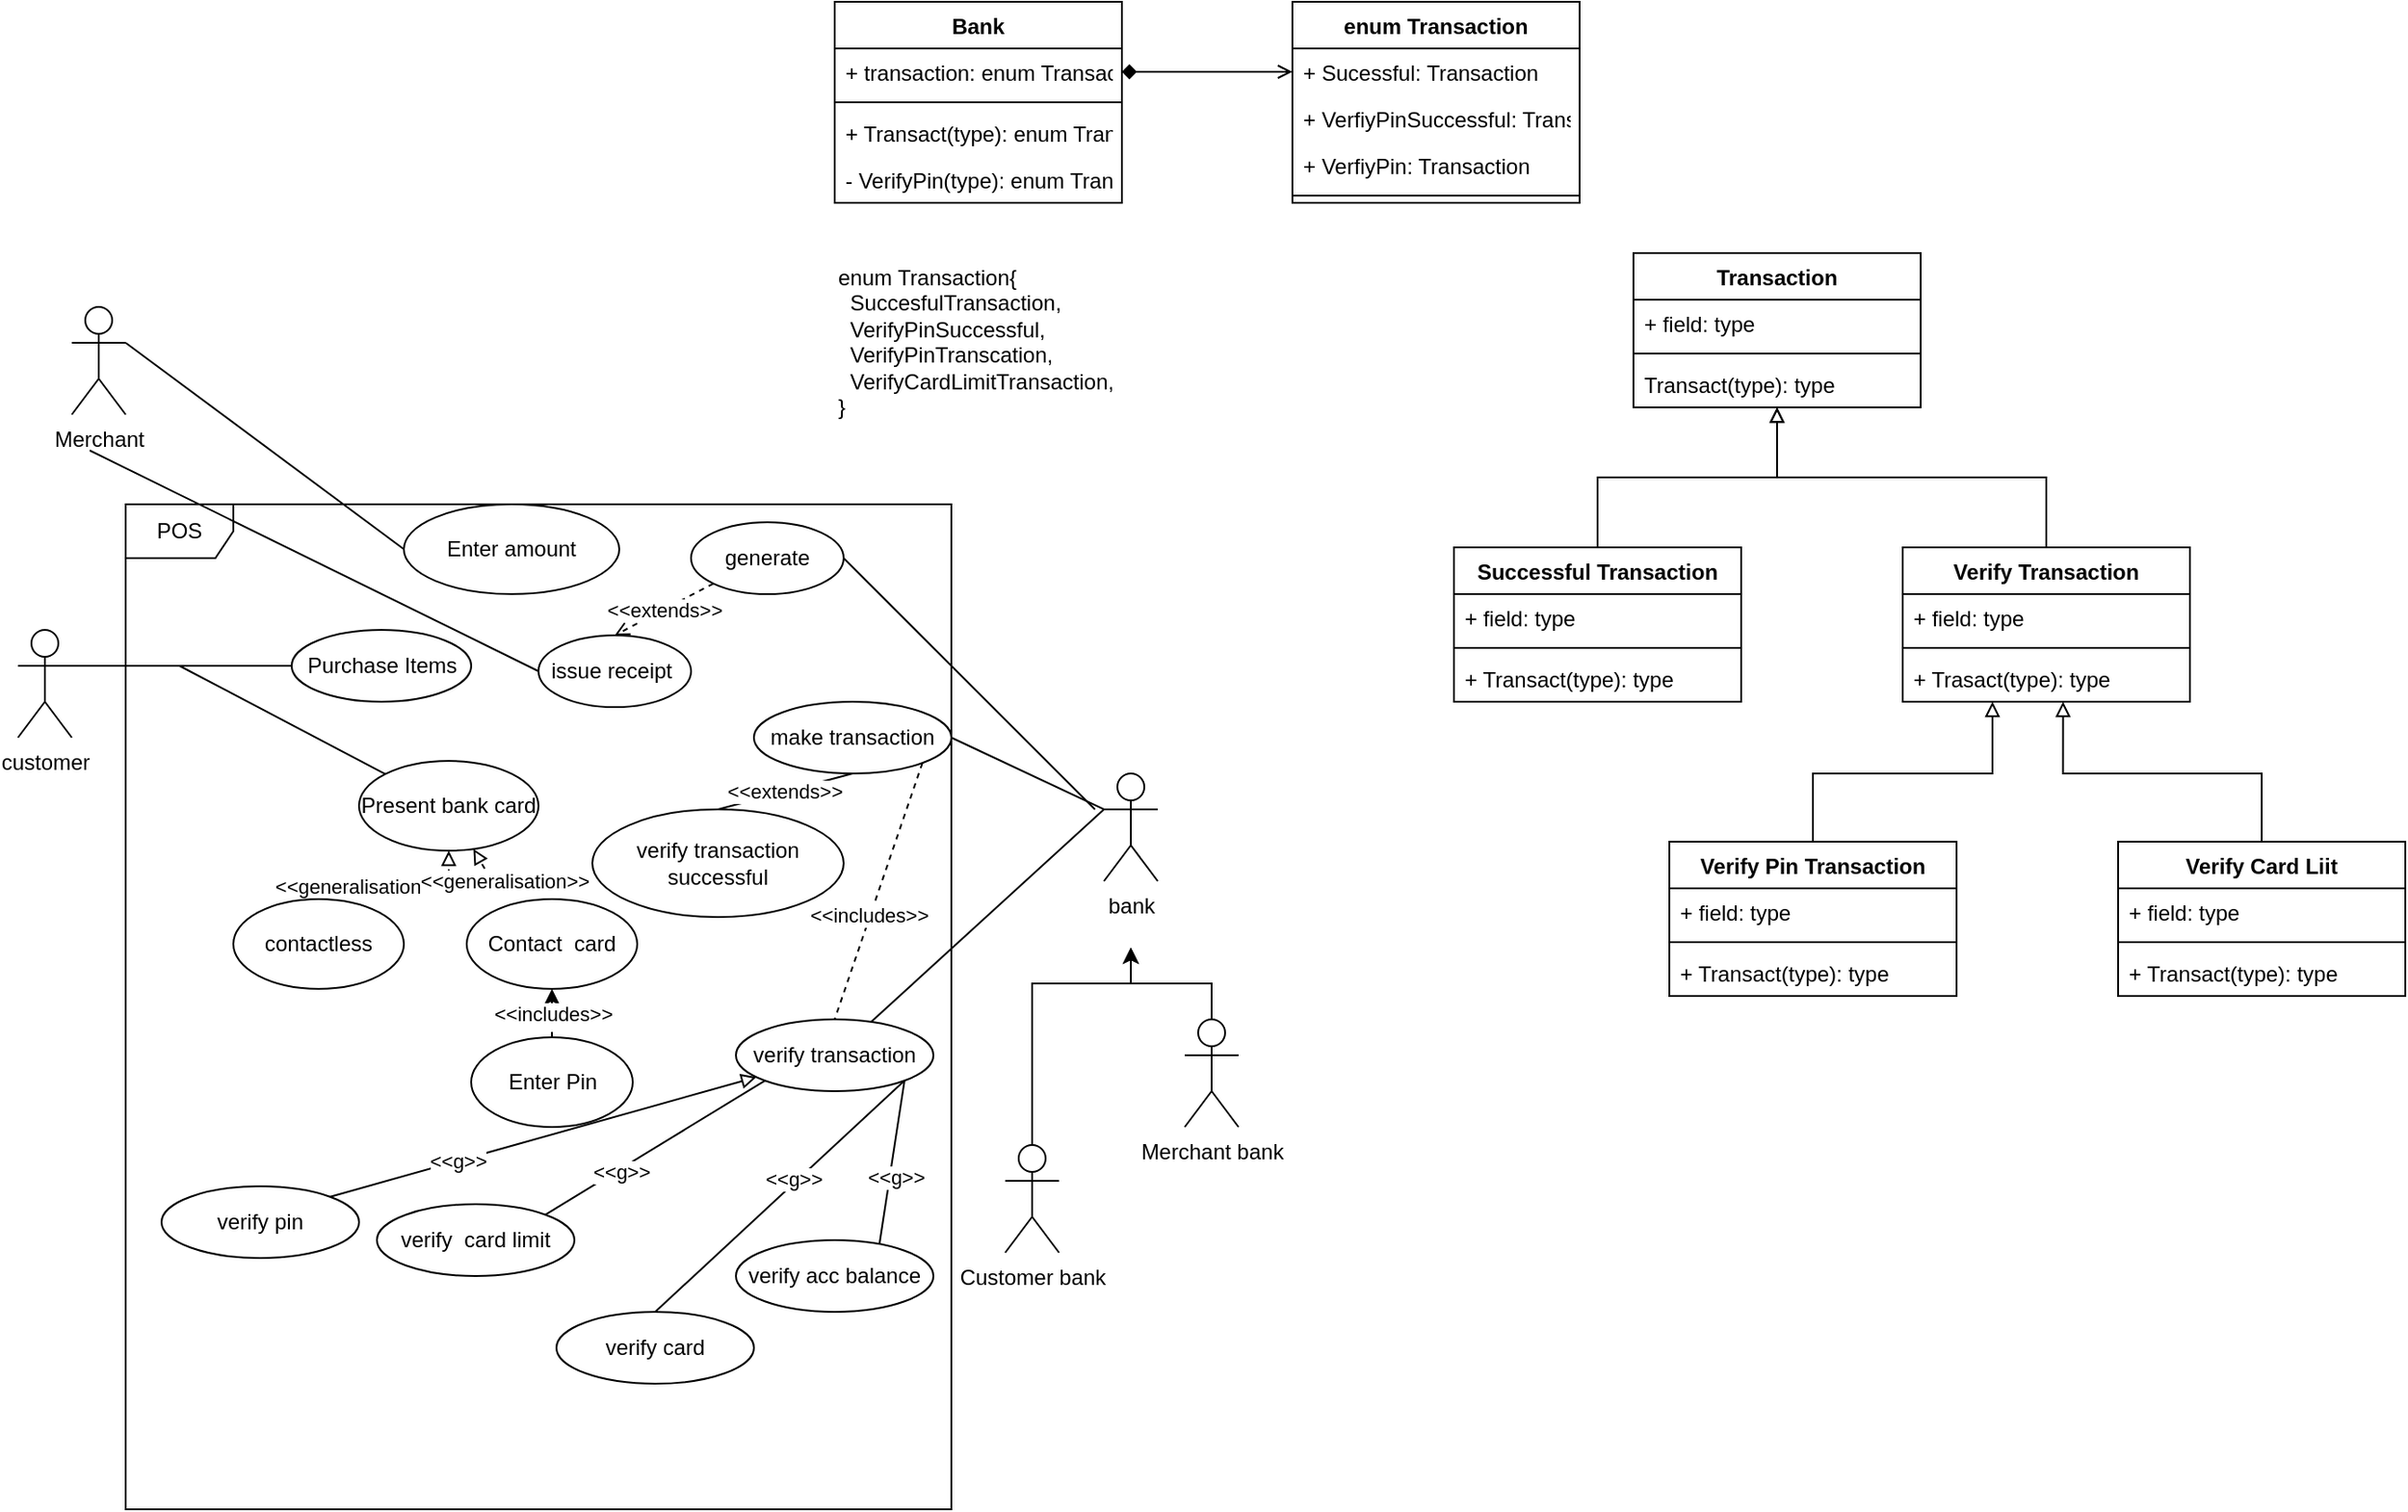 <mxfile version="14.4.2" type="device"><diagram id="fFY3PxN-dm4miQb8nmsa" name="Page-1"><mxGraphModel dx="1422" dy="762" grid="1" gridSize="10" guides="1" tooltips="1" connect="1" arrows="1" fold="1" page="1" pageScale="1" pageWidth="1169" pageHeight="826" background="#ffffff" math="0" shadow="0"><root><mxCell id="0"/><mxCell id="1" parent="0"/><mxCell id="V-_n7TQ-BDWJ3czLSECa-41" value="POS" style="shape=umlFrame;whiteSpace=wrap;html=1;" parent="1" vertex="1"><mxGeometry x="110" y="330" width="460" height="560" as="geometry"/></mxCell><mxCell id="V-_n7TQ-BDWJ3czLSECa-71" style="edgeStyle=orthogonalEdgeStyle;rounded=0;orthogonalLoop=1;jettySize=auto;html=1;exitX=1;exitY=0.333;exitDx=0;exitDy=0;exitPerimeter=0;entryX=0;entryY=0.5;entryDx=0;entryDy=0;endArrow=none;endFill=0;" parent="1" source="V-_n7TQ-BDWJ3czLSECa-42" target="V-_n7TQ-BDWJ3czLSECa-61" edge="1"><mxGeometry relative="1" as="geometry"/></mxCell><mxCell id="V-_n7TQ-BDWJ3czLSECa-42" value="customer" style="shape=umlActor;verticalLabelPosition=bottom;labelBackgroundColor=#ffffff;verticalAlign=top;html=1;" parent="1" vertex="1"><mxGeometry x="50" y="400" width="30" height="60" as="geometry"/></mxCell><mxCell id="V-_n7TQ-BDWJ3czLSECa-102" style="edgeStyle=none;rounded=0;orthogonalLoop=1;jettySize=auto;html=1;exitX=1;exitY=0.333;exitDx=0;exitDy=0;exitPerimeter=0;entryX=0;entryY=0.5;entryDx=0;entryDy=0;endArrow=none;endFill=0;" parent="1" source="V-_n7TQ-BDWJ3czLSECa-43" target="V-_n7TQ-BDWJ3czLSECa-63" edge="1"><mxGeometry relative="1" as="geometry"/></mxCell><mxCell id="V-_n7TQ-BDWJ3czLSECa-43" value="Merchant" style="shape=umlActor;verticalLabelPosition=bottom;labelBackgroundColor=#ffffff;verticalAlign=top;html=1;" parent="1" vertex="1"><mxGeometry x="80" y="220" width="30" height="60" as="geometry"/></mxCell><mxCell id="V-_n7TQ-BDWJ3czLSECa-83" style="edgeStyle=none;rounded=0;orthogonalLoop=1;jettySize=auto;html=1;exitX=0;exitY=0.333;exitDx=0;exitDy=0;exitPerimeter=0;endArrow=none;endFill=0;" parent="1" source="V-_n7TQ-BDWJ3czLSECa-49" target="V-_n7TQ-BDWJ3czLSECa-76" edge="1"><mxGeometry relative="1" as="geometry"/></mxCell><mxCell id="V-_n7TQ-BDWJ3czLSECa-85" style="edgeStyle=none;rounded=0;orthogonalLoop=1;jettySize=auto;html=1;exitX=0;exitY=0.333;exitDx=0;exitDy=0;exitPerimeter=0;endArrow=none;endFill=0;" parent="1" source="V-_n7TQ-BDWJ3czLSECa-49" edge="1"><mxGeometry relative="1" as="geometry"><mxPoint x="570" y="460" as="targetPoint"/></mxGeometry></mxCell><mxCell id="V-_n7TQ-BDWJ3czLSECa-49" value="bank" style="shape=umlActor;verticalLabelPosition=bottom;labelBackgroundColor=#ffffff;verticalAlign=top;html=1;" parent="1" vertex="1"><mxGeometry x="655" y="480" width="30" height="60" as="geometry"/></mxCell><mxCell id="V-_n7TQ-BDWJ3czLSECa-60" style="edgeStyle=orthogonalEdgeStyle;rounded=0;orthogonalLoop=1;jettySize=auto;html=1;" parent="1" source="V-_n7TQ-BDWJ3czLSECa-50" edge="1"><mxGeometry relative="1" as="geometry"><mxPoint x="670" y="577" as="targetPoint"/><Array as="points"><mxPoint x="715" y="597"/><mxPoint x="670" y="597"/></Array></mxGeometry></mxCell><mxCell id="V-_n7TQ-BDWJ3czLSECa-50" value="Merchant bank" style="shape=umlActor;verticalLabelPosition=bottom;labelBackgroundColor=#ffffff;verticalAlign=top;html=1;" parent="1" vertex="1"><mxGeometry x="700" y="617" width="30" height="60" as="geometry"/></mxCell><mxCell id="V-_n7TQ-BDWJ3czLSECa-59" style="edgeStyle=orthogonalEdgeStyle;rounded=0;orthogonalLoop=1;jettySize=auto;html=1;exitX=0.5;exitY=0;exitDx=0;exitDy=0;exitPerimeter=0;" parent="1" source="V-_n7TQ-BDWJ3czLSECa-51" edge="1"><mxGeometry relative="1" as="geometry"><mxPoint x="670" y="577" as="targetPoint"/><Array as="points"><mxPoint x="615" y="597"/><mxPoint x="670" y="597"/></Array></mxGeometry></mxCell><mxCell id="V-_n7TQ-BDWJ3czLSECa-51" value="Customer bank" style="shape=umlActor;verticalLabelPosition=bottom;labelBackgroundColor=#ffffff;verticalAlign=top;html=1;" parent="1" vertex="1"><mxGeometry x="600" y="687" width="30" height="60" as="geometry"/></mxCell><mxCell id="V-_n7TQ-BDWJ3czLSECa-61" value="Purchase Items" style="ellipse;whiteSpace=wrap;html=1;" parent="1" vertex="1"><mxGeometry x="202.5" y="400" width="100" height="40" as="geometry"/></mxCell><mxCell id="V-_n7TQ-BDWJ3czLSECa-73" style="edgeStyle=none;rounded=0;orthogonalLoop=1;jettySize=auto;html=1;exitX=0;exitY=0;exitDx=0;exitDy=0;endArrow=none;endFill=0;" parent="1" source="V-_n7TQ-BDWJ3czLSECa-62" edge="1"><mxGeometry relative="1" as="geometry"><mxPoint x="140" y="420" as="targetPoint"/></mxGeometry></mxCell><mxCell id="V-_n7TQ-BDWJ3czLSECa-62" value="Present bank card" style="ellipse;whiteSpace=wrap;html=1;" parent="1" vertex="1"><mxGeometry x="240" y="473" width="100" height="50" as="geometry"/></mxCell><mxCell id="V-_n7TQ-BDWJ3czLSECa-63" value="Enter amount" style="ellipse;whiteSpace=wrap;html=1;" parent="1" vertex="1"><mxGeometry x="265" y="330" width="120" height="50" as="geometry"/></mxCell><mxCell id="V-_n7TQ-BDWJ3czLSECa-67" value="&amp;lt;&amp;lt;generalisation&amp;gt;&amp;gt;" style="edgeStyle=orthogonalEdgeStyle;rounded=0;orthogonalLoop=1;jettySize=auto;html=1;exitX=1;exitY=0;exitDx=0;exitDy=0;dashed=1;endArrow=block;endFill=0;" parent="1" source="V-_n7TQ-BDWJ3czLSECa-64" target="V-_n7TQ-BDWJ3czLSECa-62" edge="1"><mxGeometry relative="1" as="geometry"><Array as="points"><mxPoint x="218" y="557"/><mxPoint x="218" y="543"/><mxPoint x="290" y="543"/></Array></mxGeometry></mxCell><mxCell id="V-_n7TQ-BDWJ3czLSECa-64" value="contactless" style="ellipse;whiteSpace=wrap;html=1;" parent="1" vertex="1"><mxGeometry x="170" y="550" width="95" height="50" as="geometry"/></mxCell><mxCell id="V-_n7TQ-BDWJ3czLSECa-68" value="&amp;lt;&amp;lt;generalisation&amp;gt;&amp;gt;" style="edgeStyle=none;rounded=0;orthogonalLoop=1;jettySize=auto;html=1;dashed=1;endArrow=block;endFill=0;" parent="1" target="V-_n7TQ-BDWJ3czLSECa-62" edge="1"><mxGeometry relative="1" as="geometry"><mxPoint x="348" y="540" as="sourcePoint"/><Array as="points"><mxPoint x="314" y="540"/></Array></mxGeometry></mxCell><mxCell id="V-_n7TQ-BDWJ3czLSECa-65" value="Contact &amp;nbsp;card" style="ellipse;whiteSpace=wrap;html=1;" parent="1" vertex="1"><mxGeometry x="300" y="550" width="95" height="50" as="geometry"/></mxCell><mxCell id="V-_n7TQ-BDWJ3czLSECa-70" value="&amp;lt;&amp;lt;includes&amp;gt;&amp;gt;" style="edgeStyle=none;rounded=0;orthogonalLoop=1;jettySize=auto;html=1;exitX=0.5;exitY=0;exitDx=0;exitDy=0;dashed=1;" parent="1" source="V-_n7TQ-BDWJ3czLSECa-69" target="V-_n7TQ-BDWJ3czLSECa-65" edge="1"><mxGeometry relative="1" as="geometry"/></mxCell><mxCell id="V-_n7TQ-BDWJ3czLSECa-69" value="Enter Pin" style="ellipse;whiteSpace=wrap;html=1;" parent="1" vertex="1"><mxGeometry x="302.5" y="627" width="90" height="50" as="geometry"/></mxCell><mxCell id="V-_n7TQ-BDWJ3czLSECa-74" value="verify card" style="ellipse;whiteSpace=wrap;html=1;" parent="1" vertex="1"><mxGeometry x="350" y="780" width="110" height="40" as="geometry"/></mxCell><mxCell id="V-_n7TQ-BDWJ3czLSECa-103" value="&amp;lt;&amp;lt;extends&amp;gt;&amp;gt;" style="edgeStyle=none;rounded=0;orthogonalLoop=1;jettySize=auto;html=1;exitX=0.5;exitY=1;exitDx=0;exitDy=0;entryX=0.5;entryY=0;entryDx=0;entryDy=0;endArrow=none;endFill=0;" parent="1" source="V-_n7TQ-BDWJ3czLSECa-75" target="V-_n7TQ-BDWJ3czLSECa-86" edge="1"><mxGeometry relative="1" as="geometry"/></mxCell><mxCell id="V-_n7TQ-BDWJ3czLSECa-105" style="edgeStyle=none;rounded=0;orthogonalLoop=1;jettySize=auto;html=1;exitX=1;exitY=1;exitDx=0;exitDy=0;entryX=0.5;entryY=0;entryDx=0;entryDy=0;endArrow=none;endFill=0;dashed=1;" parent="1" source="V-_n7TQ-BDWJ3czLSECa-75" target="V-_n7TQ-BDWJ3czLSECa-76" edge="1"><mxGeometry relative="1" as="geometry"/></mxCell><mxCell id="V-_n7TQ-BDWJ3czLSECa-106" value="&amp;lt;&amp;lt;includes&amp;gt;&amp;gt;" style="edgeLabel;html=1;align=center;verticalAlign=middle;resizable=0;points=[];" parent="V-_n7TQ-BDWJ3czLSECa-105" vertex="1" connectable="0"><mxGeometry x="0.204" y="-2" relative="1" as="geometry"><mxPoint x="1" y="-1" as="offset"/></mxGeometry></mxCell><mxCell id="V-_n7TQ-BDWJ3czLSECa-75" value="make transaction" style="ellipse;whiteSpace=wrap;html=1;" parent="1" vertex="1"><mxGeometry x="460" y="440" width="110" height="40" as="geometry"/></mxCell><mxCell id="V-_n7TQ-BDWJ3czLSECa-80" style="edgeStyle=none;rounded=0;orthogonalLoop=1;jettySize=auto;html=1;exitX=1;exitY=1;exitDx=0;exitDy=0;entryX=0.727;entryY=0.05;entryDx=0;entryDy=0;entryPerimeter=0;endArrow=none;endFill=0;" parent="1" source="V-_n7TQ-BDWJ3czLSECa-76" target="V-_n7TQ-BDWJ3czLSECa-79" edge="1"><mxGeometry relative="1" as="geometry"/></mxCell><mxCell id="V-_n7TQ-BDWJ3czLSECa-92" value="&amp;lt;&amp;lt;g&amp;gt;&amp;gt;" style="edgeLabel;html=1;align=center;verticalAlign=middle;resizable=0;points=[];" parent="V-_n7TQ-BDWJ3czLSECa-80" vertex="1" connectable="0"><mxGeometry x="0.174" y="3" relative="1" as="geometry"><mxPoint as="offset"/></mxGeometry></mxCell><mxCell id="V-_n7TQ-BDWJ3czLSECa-81" style="edgeStyle=none;rounded=0;orthogonalLoop=1;jettySize=auto;html=1;exitX=0;exitY=1;exitDx=0;exitDy=0;endArrow=none;endFill=0;entryX=1;entryY=0;entryDx=0;entryDy=0;" parent="1" source="V-_n7TQ-BDWJ3czLSECa-76" target="V-_n7TQ-BDWJ3czLSECa-78" edge="1"><mxGeometry relative="1" as="geometry"/></mxCell><mxCell id="V-_n7TQ-BDWJ3czLSECa-89" value="&amp;lt;&amp;lt;g&amp;gt;&amp;gt;" style="edgeLabel;html=1;align=center;verticalAlign=middle;resizable=0;points=[];" parent="V-_n7TQ-BDWJ3czLSECa-81" vertex="1" connectable="0"><mxGeometry x="0.317" y="1" relative="1" as="geometry"><mxPoint as="offset"/></mxGeometry></mxCell><mxCell id="V-_n7TQ-BDWJ3czLSECa-84" style="edgeStyle=none;rounded=0;orthogonalLoop=1;jettySize=auto;html=1;exitX=1;exitY=1;exitDx=0;exitDy=0;entryX=0.5;entryY=0;entryDx=0;entryDy=0;endArrow=none;endFill=0;" parent="1" source="V-_n7TQ-BDWJ3czLSECa-76" target="V-_n7TQ-BDWJ3czLSECa-74" edge="1"><mxGeometry relative="1" as="geometry"/></mxCell><mxCell id="V-_n7TQ-BDWJ3czLSECa-91" value="&amp;lt;&amp;lt;g&amp;gt;&amp;gt;" style="edgeLabel;html=1;align=center;verticalAlign=middle;resizable=0;points=[];" parent="V-_n7TQ-BDWJ3czLSECa-84" vertex="1" connectable="0"><mxGeometry x="-0.127" y="-2" relative="1" as="geometry"><mxPoint as="offset"/></mxGeometry></mxCell><mxCell id="V-_n7TQ-BDWJ3czLSECa-76" value="verify transaction" style="ellipse;whiteSpace=wrap;html=1;" parent="1" vertex="1"><mxGeometry x="450" y="617" width="110" height="40" as="geometry"/></mxCell><mxCell id="V-_n7TQ-BDWJ3czLSECa-82" style="edgeStyle=none;rounded=0;orthogonalLoop=1;jettySize=auto;html=1;exitX=1;exitY=0;exitDx=0;exitDy=0;endArrow=block;endFill=0;" parent="1" source="V-_n7TQ-BDWJ3czLSECa-77" target="V-_n7TQ-BDWJ3czLSECa-76" edge="1"><mxGeometry relative="1" as="geometry"/></mxCell><mxCell id="V-_n7TQ-BDWJ3czLSECa-88" value="&amp;lt;&amp;lt;g&amp;gt;&amp;gt;" style="edgeLabel;html=1;align=center;verticalAlign=middle;resizable=0;points=[];" parent="V-_n7TQ-BDWJ3czLSECa-82" vertex="1" connectable="0"><mxGeometry x="-0.401" relative="1" as="geometry"><mxPoint as="offset"/></mxGeometry></mxCell><mxCell id="V-_n7TQ-BDWJ3czLSECa-77" value="verify pin" style="ellipse;whiteSpace=wrap;html=1;" parent="1" vertex="1"><mxGeometry x="130" y="710" width="110" height="40" as="geometry"/></mxCell><mxCell id="V-_n7TQ-BDWJ3czLSECa-78" value="verify &amp;nbsp;card limit" style="ellipse;whiteSpace=wrap;html=1;" parent="1" vertex="1"><mxGeometry x="250" y="720" width="110" height="40" as="geometry"/></mxCell><mxCell id="V-_n7TQ-BDWJ3czLSECa-79" value="verify acc balance" style="ellipse;whiteSpace=wrap;html=1;" parent="1" vertex="1"><mxGeometry x="450" y="740" width="110" height="40" as="geometry"/></mxCell><mxCell id="V-_n7TQ-BDWJ3czLSECa-86" value="verify transaction successful" style="ellipse;whiteSpace=wrap;html=1;" parent="1" vertex="1"><mxGeometry x="370" y="500" width="140" height="60" as="geometry"/></mxCell><mxCell id="V-_n7TQ-BDWJ3czLSECa-94" style="edgeStyle=none;rounded=0;orthogonalLoop=1;jettySize=auto;html=1;exitX=1;exitY=0.5;exitDx=0;exitDy=0;endArrow=none;endFill=0;" parent="1" source="V-_n7TQ-BDWJ3czLSECa-93" edge="1"><mxGeometry relative="1" as="geometry"><mxPoint x="650" y="500" as="targetPoint"/></mxGeometry></mxCell><mxCell id="V-_n7TQ-BDWJ3czLSECa-96" value="&amp;lt;&amp;lt;extends&amp;gt;&amp;gt;" style="edgeStyle=none;rounded=0;orthogonalLoop=1;jettySize=auto;html=1;exitX=0;exitY=1;exitDx=0;exitDy=0;entryX=0.5;entryY=0;entryDx=0;entryDy=0;endArrow=open;endFill=0;dashed=1;" parent="1" source="V-_n7TQ-BDWJ3czLSECa-93" target="V-_n7TQ-BDWJ3czLSECa-95" edge="1"><mxGeometry relative="1" as="geometry"/></mxCell><mxCell id="V-_n7TQ-BDWJ3czLSECa-93" value="generate" style="ellipse;whiteSpace=wrap;html=1;" parent="1" vertex="1"><mxGeometry x="425" y="340" width="85" height="40" as="geometry"/></mxCell><mxCell id="V-_n7TQ-BDWJ3czLSECa-101" style="edgeStyle=none;rounded=0;orthogonalLoop=1;jettySize=auto;html=1;exitX=0;exitY=0.5;exitDx=0;exitDy=0;endArrow=none;endFill=0;" parent="1" source="V-_n7TQ-BDWJ3czLSECa-95" edge="1"><mxGeometry relative="1" as="geometry"><mxPoint x="90" y="300" as="targetPoint"/></mxGeometry></mxCell><mxCell id="V-_n7TQ-BDWJ3czLSECa-95" value="issue receipt&amp;nbsp;" style="ellipse;whiteSpace=wrap;html=1;" parent="1" vertex="1"><mxGeometry x="340" y="403" width="85" height="40" as="geometry"/></mxCell><mxCell id="B9zIH_Z9h2542ueeWUoJ-10" value="" style="rounded=0;orthogonalLoop=1;jettySize=auto;html=1;endArrow=block;endFill=0;edgeStyle=orthogonalEdgeStyle;" edge="1" parent="1" source="B9zIH_Z9h2542ueeWUoJ-6" target="B9zIH_Z9h2542ueeWUoJ-2"><mxGeometry relative="1" as="geometry"/></mxCell><mxCell id="B9zIH_Z9h2542ueeWUoJ-15" value="" style="edgeStyle=orthogonalEdgeStyle;rounded=0;orthogonalLoop=1;jettySize=auto;html=1;endArrow=none;endFill=0;startArrow=block;startFill=0;" edge="1" parent="1" source="B9zIH_Z9h2542ueeWUoJ-2" target="B9zIH_Z9h2542ueeWUoJ-11"><mxGeometry relative="1" as="geometry"/></mxCell><mxCell id="B9zIH_Z9h2542ueeWUoJ-2" value="Transaction" style="swimlane;fontStyle=1;align=center;verticalAlign=top;childLayout=stackLayout;horizontal=1;startSize=26;horizontalStack=0;resizeParent=1;resizeParentMax=0;resizeLast=0;collapsible=1;marginBottom=0;" vertex="1" parent="1"><mxGeometry x="950" y="190" width="160" height="86" as="geometry"/></mxCell><mxCell id="B9zIH_Z9h2542ueeWUoJ-3" value="+ field: type" style="text;strokeColor=none;fillColor=none;align=left;verticalAlign=top;spacingLeft=4;spacingRight=4;overflow=hidden;rotatable=0;points=[[0,0.5],[1,0.5]];portConstraint=eastwest;" vertex="1" parent="B9zIH_Z9h2542ueeWUoJ-2"><mxGeometry y="26" width="160" height="26" as="geometry"/></mxCell><mxCell id="B9zIH_Z9h2542ueeWUoJ-4" value="" style="line;strokeWidth=1;fillColor=none;align=left;verticalAlign=middle;spacingTop=-1;spacingLeft=3;spacingRight=3;rotatable=0;labelPosition=right;points=[];portConstraint=eastwest;" vertex="1" parent="B9zIH_Z9h2542ueeWUoJ-2"><mxGeometry y="52" width="160" height="8" as="geometry"/></mxCell><mxCell id="B9zIH_Z9h2542ueeWUoJ-5" value="Transact(type): type" style="text;strokeColor=none;fillColor=none;align=left;verticalAlign=top;spacingLeft=4;spacingRight=4;overflow=hidden;rotatable=0;points=[[0,0.5],[1,0.5]];portConstraint=eastwest;" vertex="1" parent="B9zIH_Z9h2542ueeWUoJ-2"><mxGeometry y="60" width="160" height="26" as="geometry"/></mxCell><mxCell id="B9zIH_Z9h2542ueeWUoJ-6" value="Verify Transaction" style="swimlane;fontStyle=1;align=center;verticalAlign=top;childLayout=stackLayout;horizontal=1;startSize=26;horizontalStack=0;resizeParent=1;resizeParentMax=0;resizeLast=0;collapsible=1;marginBottom=0;" vertex="1" parent="1"><mxGeometry x="1100" y="354" width="160" height="86" as="geometry"/></mxCell><mxCell id="B9zIH_Z9h2542ueeWUoJ-7" value="+ field: type" style="text;strokeColor=none;fillColor=none;align=left;verticalAlign=top;spacingLeft=4;spacingRight=4;overflow=hidden;rotatable=0;points=[[0,0.5],[1,0.5]];portConstraint=eastwest;" vertex="1" parent="B9zIH_Z9h2542ueeWUoJ-6"><mxGeometry y="26" width="160" height="26" as="geometry"/></mxCell><mxCell id="B9zIH_Z9h2542ueeWUoJ-8" value="" style="line;strokeWidth=1;fillColor=none;align=left;verticalAlign=middle;spacingTop=-1;spacingLeft=3;spacingRight=3;rotatable=0;labelPosition=right;points=[];portConstraint=eastwest;" vertex="1" parent="B9zIH_Z9h2542ueeWUoJ-6"><mxGeometry y="52" width="160" height="8" as="geometry"/></mxCell><mxCell id="B9zIH_Z9h2542ueeWUoJ-9" value="+ Trasact(type): type" style="text;strokeColor=none;fillColor=none;align=left;verticalAlign=top;spacingLeft=4;spacingRight=4;overflow=hidden;rotatable=0;points=[[0,0.5],[1,0.5]];portConstraint=eastwest;" vertex="1" parent="B9zIH_Z9h2542ueeWUoJ-6"><mxGeometry y="60" width="160" height="26" as="geometry"/></mxCell><mxCell id="B9zIH_Z9h2542ueeWUoJ-11" value="Successful Transaction" style="swimlane;fontStyle=1;align=center;verticalAlign=top;childLayout=stackLayout;horizontal=1;startSize=26;horizontalStack=0;resizeParent=1;resizeParentMax=0;resizeLast=0;collapsible=1;marginBottom=0;" vertex="1" parent="1"><mxGeometry x="850" y="354" width="160" height="86" as="geometry"/></mxCell><mxCell id="B9zIH_Z9h2542ueeWUoJ-12" value="+ field: type" style="text;strokeColor=none;fillColor=none;align=left;verticalAlign=top;spacingLeft=4;spacingRight=4;overflow=hidden;rotatable=0;points=[[0,0.5],[1,0.5]];portConstraint=eastwest;" vertex="1" parent="B9zIH_Z9h2542ueeWUoJ-11"><mxGeometry y="26" width="160" height="26" as="geometry"/></mxCell><mxCell id="B9zIH_Z9h2542ueeWUoJ-13" value="" style="line;strokeWidth=1;fillColor=none;align=left;verticalAlign=middle;spacingTop=-1;spacingLeft=3;spacingRight=3;rotatable=0;labelPosition=right;points=[];portConstraint=eastwest;" vertex="1" parent="B9zIH_Z9h2542ueeWUoJ-11"><mxGeometry y="52" width="160" height="8" as="geometry"/></mxCell><mxCell id="B9zIH_Z9h2542ueeWUoJ-14" value="+ Transact(type): type" style="text;strokeColor=none;fillColor=none;align=left;verticalAlign=top;spacingLeft=4;spacingRight=4;overflow=hidden;rotatable=0;points=[[0,0.5],[1,0.5]];portConstraint=eastwest;" vertex="1" parent="B9zIH_Z9h2542ueeWUoJ-11"><mxGeometry y="60" width="160" height="26" as="geometry"/></mxCell><mxCell id="B9zIH_Z9h2542ueeWUoJ-16" value="" style="rounded=0;orthogonalLoop=1;jettySize=auto;html=1;endArrow=block;endFill=0;edgeStyle=orthogonalEdgeStyle;" edge="1" source="B9zIH_Z9h2542ueeWUoJ-18" parent="1"><mxGeometry relative="1" as="geometry"><mxPoint x="1189.329" y="440" as="targetPoint"/><Array as="points"><mxPoint x="1300" y="480"/><mxPoint x="1189" y="480"/></Array></mxGeometry></mxCell><mxCell id="B9zIH_Z9h2542ueeWUoJ-17" value="" style="edgeStyle=orthogonalEdgeStyle;rounded=0;orthogonalLoop=1;jettySize=auto;html=1;endArrow=none;endFill=0;startArrow=block;startFill=0;" edge="1" target="B9zIH_Z9h2542ueeWUoJ-22" parent="1"><mxGeometry relative="1" as="geometry"><mxPoint x="1150" y="440" as="sourcePoint"/><Array as="points"><mxPoint x="1150" y="480"/><mxPoint x="1050" y="480"/></Array></mxGeometry></mxCell><mxCell id="B9zIH_Z9h2542ueeWUoJ-18" value="Verify Card Liit" style="swimlane;fontStyle=1;align=center;verticalAlign=top;childLayout=stackLayout;horizontal=1;startSize=26;horizontalStack=0;resizeParent=1;resizeParentMax=0;resizeLast=0;collapsible=1;marginBottom=0;" vertex="1" parent="1"><mxGeometry x="1220" y="518" width="160" height="86" as="geometry"/></mxCell><mxCell id="B9zIH_Z9h2542ueeWUoJ-19" value="+ field: type" style="text;strokeColor=none;fillColor=none;align=left;verticalAlign=top;spacingLeft=4;spacingRight=4;overflow=hidden;rotatable=0;points=[[0,0.5],[1,0.5]];portConstraint=eastwest;" vertex="1" parent="B9zIH_Z9h2542ueeWUoJ-18"><mxGeometry y="26" width="160" height="26" as="geometry"/></mxCell><mxCell id="B9zIH_Z9h2542ueeWUoJ-20" value="" style="line;strokeWidth=1;fillColor=none;align=left;verticalAlign=middle;spacingTop=-1;spacingLeft=3;spacingRight=3;rotatable=0;labelPosition=right;points=[];portConstraint=eastwest;" vertex="1" parent="B9zIH_Z9h2542ueeWUoJ-18"><mxGeometry y="52" width="160" height="8" as="geometry"/></mxCell><mxCell id="B9zIH_Z9h2542ueeWUoJ-21" value="+ Transact(type): type" style="text;strokeColor=none;fillColor=none;align=left;verticalAlign=top;spacingLeft=4;spacingRight=4;overflow=hidden;rotatable=0;points=[[0,0.5],[1,0.5]];portConstraint=eastwest;" vertex="1" parent="B9zIH_Z9h2542ueeWUoJ-18"><mxGeometry y="60" width="160" height="26" as="geometry"/></mxCell><mxCell id="B9zIH_Z9h2542ueeWUoJ-22" value="Verify Pin Transaction" style="swimlane;fontStyle=1;align=center;verticalAlign=top;childLayout=stackLayout;horizontal=1;startSize=26;horizontalStack=0;resizeParent=1;resizeParentMax=0;resizeLast=0;collapsible=1;marginBottom=0;" vertex="1" parent="1"><mxGeometry x="970" y="518" width="160" height="86" as="geometry"/></mxCell><mxCell id="B9zIH_Z9h2542ueeWUoJ-23" value="+ field: type" style="text;strokeColor=none;fillColor=none;align=left;verticalAlign=top;spacingLeft=4;spacingRight=4;overflow=hidden;rotatable=0;points=[[0,0.5],[1,0.5]];portConstraint=eastwest;" vertex="1" parent="B9zIH_Z9h2542ueeWUoJ-22"><mxGeometry y="26" width="160" height="26" as="geometry"/></mxCell><mxCell id="B9zIH_Z9h2542ueeWUoJ-24" value="" style="line;strokeWidth=1;fillColor=none;align=left;verticalAlign=middle;spacingTop=-1;spacingLeft=3;spacingRight=3;rotatable=0;labelPosition=right;points=[];portConstraint=eastwest;" vertex="1" parent="B9zIH_Z9h2542ueeWUoJ-22"><mxGeometry y="52" width="160" height="8" as="geometry"/></mxCell><mxCell id="B9zIH_Z9h2542ueeWUoJ-25" value="+ Transact(type): type" style="text;strokeColor=none;fillColor=none;align=left;verticalAlign=top;spacingLeft=4;spacingRight=4;overflow=hidden;rotatable=0;points=[[0,0.5],[1,0.5]];portConstraint=eastwest;" vertex="1" parent="B9zIH_Z9h2542ueeWUoJ-22"><mxGeometry y="60" width="160" height="26" as="geometry"/></mxCell><mxCell id="B9zIH_Z9h2542ueeWUoJ-26" value="enum Transaction{&lt;br&gt;&amp;nbsp; SuccesfulTransaction,&lt;br&gt;&amp;nbsp; VerifyPinSuccessful,&lt;br&gt;&amp;nbsp; VerifyPinTranscation,&lt;br&gt;&amp;nbsp; VerifyCardLimitTransaction,&lt;br&gt;}&lt;br&gt;&amp;nbsp; &amp;nbsp;" style="text;html=1;strokeColor=none;fillColor=none;align=left;verticalAlign=top;whiteSpace=wrap;rounded=0;" vertex="1" parent="1"><mxGeometry x="505" y="190" width="270" height="80" as="geometry"/></mxCell><mxCell id="B9zIH_Z9h2542ueeWUoJ-27" value="Bank" style="swimlane;fontStyle=1;align=center;verticalAlign=top;childLayout=stackLayout;horizontal=1;startSize=26;horizontalStack=0;resizeParent=1;resizeParentMax=0;resizeLast=0;collapsible=1;marginBottom=0;" vertex="1" parent="1"><mxGeometry x="505" y="50" width="160" height="112" as="geometry"/></mxCell><mxCell id="B9zIH_Z9h2542ueeWUoJ-28" value="+ transaction: enum Transaction" style="text;strokeColor=none;fillColor=none;align=left;verticalAlign=top;spacingLeft=4;spacingRight=4;overflow=hidden;rotatable=0;points=[[0,0.5],[1,0.5]];portConstraint=eastwest;" vertex="1" parent="B9zIH_Z9h2542ueeWUoJ-27"><mxGeometry y="26" width="160" height="26" as="geometry"/></mxCell><mxCell id="B9zIH_Z9h2542ueeWUoJ-29" value="" style="line;strokeWidth=1;fillColor=none;align=left;verticalAlign=middle;spacingTop=-1;spacingLeft=3;spacingRight=3;rotatable=0;labelPosition=right;points=[];portConstraint=eastwest;" vertex="1" parent="B9zIH_Z9h2542ueeWUoJ-27"><mxGeometry y="52" width="160" height="8" as="geometry"/></mxCell><mxCell id="B9zIH_Z9h2542ueeWUoJ-30" value="+ Transact(type): enum Transaction" style="text;strokeColor=none;fillColor=none;align=left;verticalAlign=top;spacingLeft=4;spacingRight=4;overflow=hidden;rotatable=0;points=[[0,0.5],[1,0.5]];portConstraint=eastwest;" vertex="1" parent="B9zIH_Z9h2542ueeWUoJ-27"><mxGeometry y="60" width="160" height="26" as="geometry"/></mxCell><mxCell id="B9zIH_Z9h2542ueeWUoJ-31" value="- VerifyPin(type): enum Transaction" style="text;strokeColor=none;fillColor=none;align=left;verticalAlign=top;spacingLeft=4;spacingRight=4;overflow=hidden;rotatable=0;points=[[0,0.5],[1,0.5]];portConstraint=eastwest;" vertex="1" parent="B9zIH_Z9h2542ueeWUoJ-27"><mxGeometry y="86" width="160" height="26" as="geometry"/></mxCell><mxCell id="B9zIH_Z9h2542ueeWUoJ-32" value="enum Transaction" style="swimlane;fontStyle=1;align=center;verticalAlign=top;childLayout=stackLayout;horizontal=1;startSize=26;horizontalStack=0;resizeParent=1;resizeParentMax=0;resizeLast=0;collapsible=1;marginBottom=0;" vertex="1" parent="1"><mxGeometry x="760" y="50" width="160" height="112" as="geometry"/></mxCell><mxCell id="B9zIH_Z9h2542ueeWUoJ-33" value="+ Sucessful: Transaction" style="text;strokeColor=none;fillColor=none;align=left;verticalAlign=top;spacingLeft=4;spacingRight=4;overflow=hidden;rotatable=0;points=[[0,0.5],[1,0.5]];portConstraint=eastwest;" vertex="1" parent="B9zIH_Z9h2542ueeWUoJ-32"><mxGeometry y="26" width="160" height="26" as="geometry"/></mxCell><mxCell id="B9zIH_Z9h2542ueeWUoJ-37" value="+ VerfiyPinSuccessful: Transaction" style="text;strokeColor=none;fillColor=none;align=left;verticalAlign=top;spacingLeft=4;spacingRight=4;overflow=hidden;rotatable=0;points=[[0,0.5],[1,0.5]];portConstraint=eastwest;" vertex="1" parent="B9zIH_Z9h2542ueeWUoJ-32"><mxGeometry y="52" width="160" height="26" as="geometry"/></mxCell><mxCell id="B9zIH_Z9h2542ueeWUoJ-38" value="+ VerfiyPin: Transaction" style="text;strokeColor=none;fillColor=none;align=left;verticalAlign=top;spacingLeft=4;spacingRight=4;overflow=hidden;rotatable=0;points=[[0,0.5],[1,0.5]];portConstraint=eastwest;" vertex="1" parent="B9zIH_Z9h2542ueeWUoJ-32"><mxGeometry y="78" width="160" height="26" as="geometry"/></mxCell><mxCell id="B9zIH_Z9h2542ueeWUoJ-34" value="" style="line;strokeWidth=1;fillColor=none;align=left;verticalAlign=middle;spacingTop=-1;spacingLeft=3;spacingRight=3;rotatable=0;labelPosition=right;points=[];portConstraint=eastwest;" vertex="1" parent="B9zIH_Z9h2542ueeWUoJ-32"><mxGeometry y="104" width="160" height="8" as="geometry"/></mxCell><mxCell id="B9zIH_Z9h2542ueeWUoJ-36" style="edgeStyle=orthogonalEdgeStyle;rounded=0;orthogonalLoop=1;jettySize=auto;html=1;exitX=0;exitY=0.5;exitDx=0;exitDy=0;startArrow=open;startFill=0;endArrow=diamond;endFill=1;" edge="1" parent="1" source="B9zIH_Z9h2542ueeWUoJ-33" target="B9zIH_Z9h2542ueeWUoJ-28"><mxGeometry relative="1" as="geometry"/></mxCell></root></mxGraphModel></diagram></mxfile>